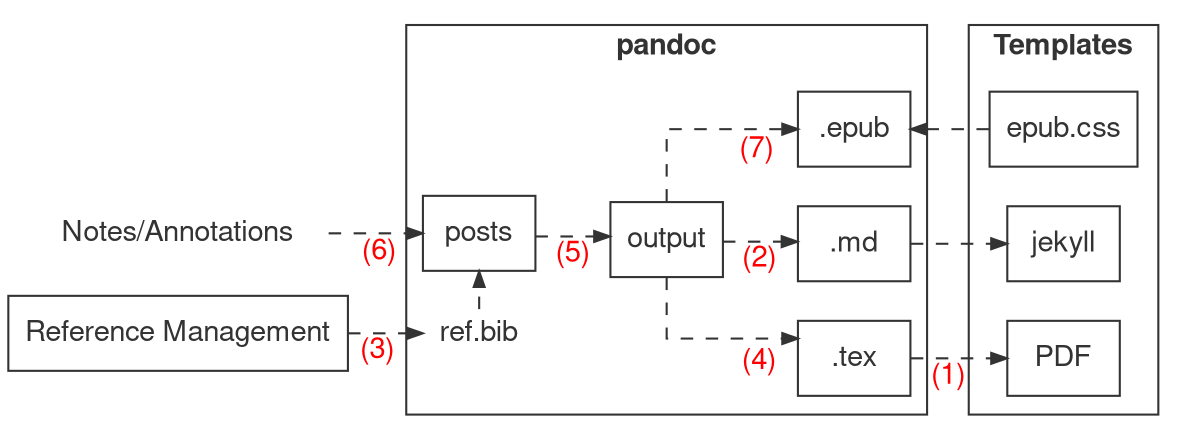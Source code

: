 
digraph{
    graph [ bgcolor="none",
            resolution=72,
            fontcolor=gray20,
            fontsize=14,
            layout=dot,
            rankdir="LR",
            splines=ortho,
            compound=true,
            fontname="Helvetica,Arial,sans-serif"];
    node  [ fontname="Helvetica,Arial,sans-serif", 
            //style=filled, 
            color = gray20, 
            fontcolor = gray20, 
            shape = record, 
            fillcolor="none"];
    edge  [ fontname="Helvetica,Arial,sans-serif", 
            style=dashed, 
            color = gray20, 
            arrowsize=0.75];
    

    subgraph cluster{
        fillcolor="none";
        color = gray20;
        label=<<b> pandoc </b>>;
        "posts";
        "output";
        ".tex";
        ".md";
        ".epub";
        bib[shape=none, width=0, height=0, label="ref.bib"];
        n1[shape=none, width=0, height=0, label=""];
        {rank = same; "posts"; bib;};
    }

    subgraph cluster_t{
        fillcolor="none";
        color = gray20;
        label=<<b> Templates </b>>;
        PDF;
        jekyll;
        "epub.css";
    }

    n2[shape=none, width=2, height=0, label="Notes/Annotations"];

    // edges
    "Reference Management" -> bib[taillabel="(3)",labeldistance="1.65",labelangle="330", fontcolor = red];
    "posts" -> "output"[taillabel="(5)",labeldistance="2", fontcolor = red];
    "output" -> ".tex"[taillabel="(4)",labeldistance="6",labelangle="48", fontcolor = red];
    "output" -> ".md"[taillabel="(2)",labeldistance="1.95", fontcolor = red];
    "output" -> ".epub"[taillabel="(7)",labeldistance="5",labelangle="300", fontcolor = red];
    ".tex" -> PDF[taillabel="(1)",labeldistance="2", fontcolor = red];
    ".md" -> jekyll;
    ".epub" -> "epub.css"[dir="back"];
    bib -> posts;
    n2 -> "posts"[taillabel="(6)",labeldistance="2.6",labelangle="340", fontcolor = red];


    // (1): batch_cleanup.bat for aux files, main.txt as template for the generated main documents for combined and standalone variant; noto sans fonts install
    // (2): render as markdown_strict
    // (3): combined bibs to keep all bibs up to date
    // (4): textemplate.latex to define metadata about the document from the yaml header
    // (5): autoConvert.bat via autoConvert.ps1 and autoConvert.py
    // (6): Style Guide

    

    // title
    labelloc="t";
    fontsize="20";
    //label   =<<b> Information Input Graph </b>>;
}